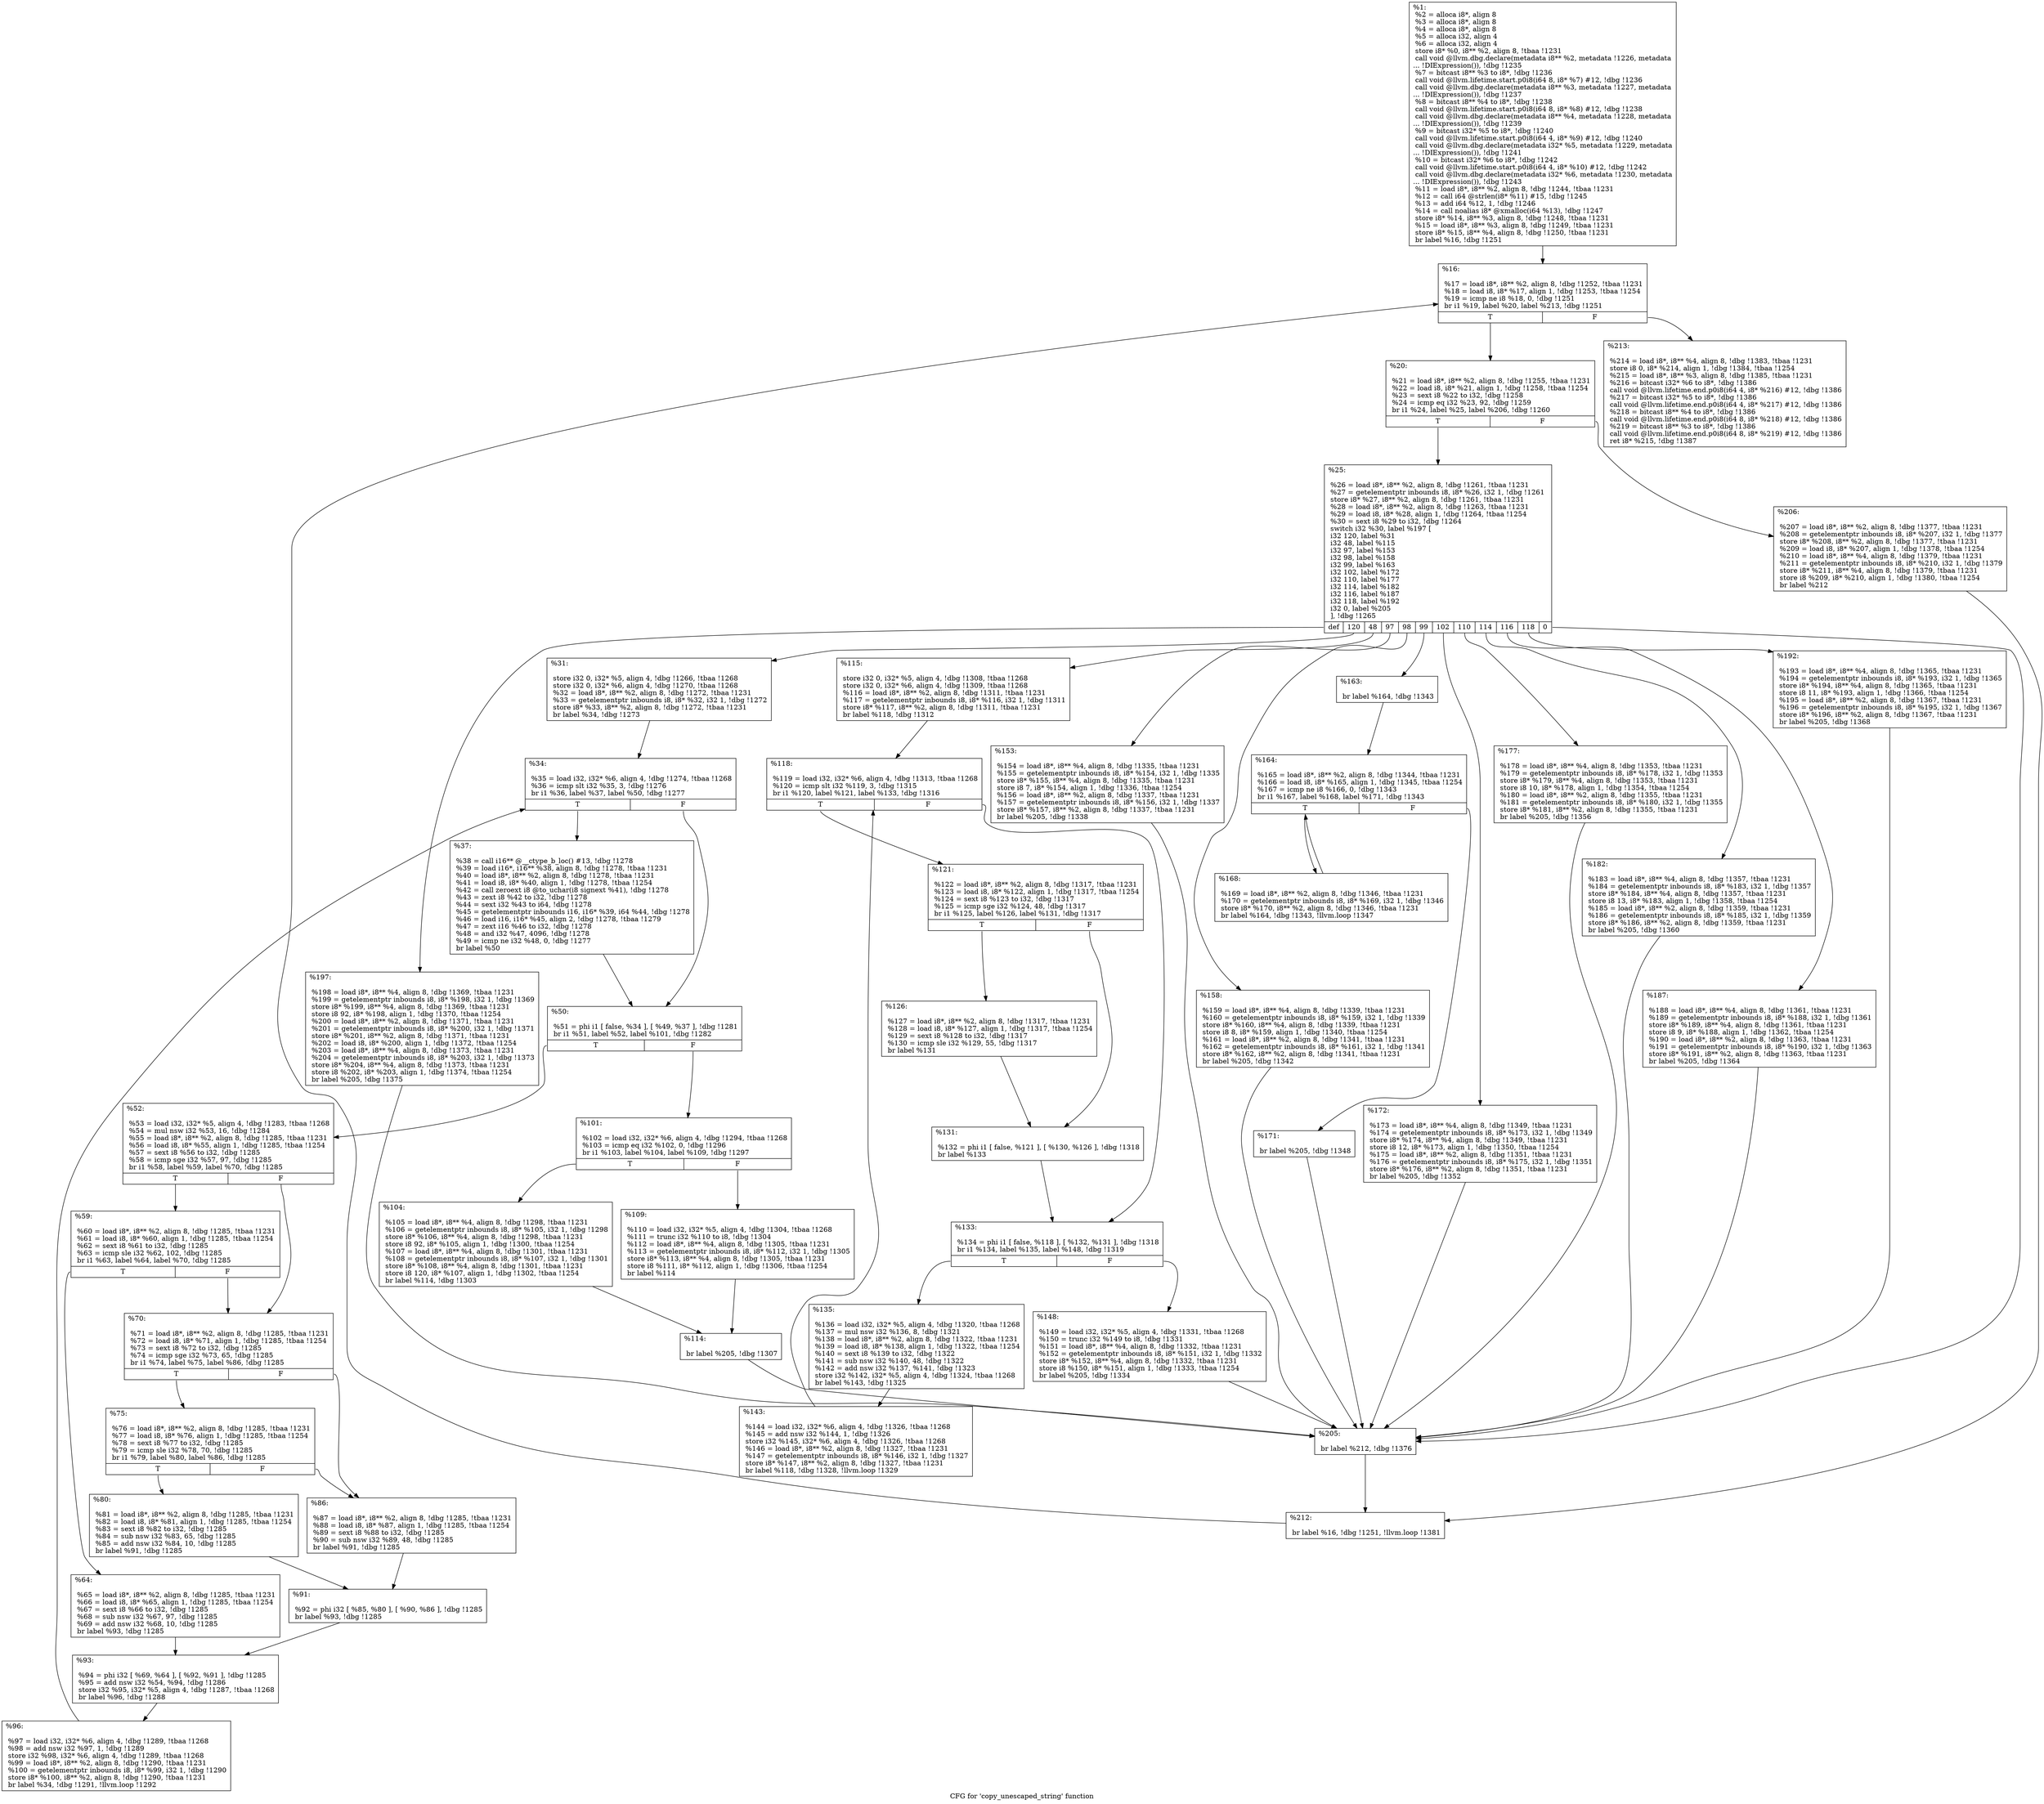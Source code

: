 digraph "CFG for 'copy_unescaped_string' function" {
	label="CFG for 'copy_unescaped_string' function";

	Node0x1988b30 [shape=record,label="{%1:\l  %2 = alloca i8*, align 8\l  %3 = alloca i8*, align 8\l  %4 = alloca i8*, align 8\l  %5 = alloca i32, align 4\l  %6 = alloca i32, align 4\l  store i8* %0, i8** %2, align 8, !tbaa !1231\l  call void @llvm.dbg.declare(metadata i8** %2, metadata !1226, metadata\l... !DIExpression()), !dbg !1235\l  %7 = bitcast i8** %3 to i8*, !dbg !1236\l  call void @llvm.lifetime.start.p0i8(i64 8, i8* %7) #12, !dbg !1236\l  call void @llvm.dbg.declare(metadata i8** %3, metadata !1227, metadata\l... !DIExpression()), !dbg !1237\l  %8 = bitcast i8** %4 to i8*, !dbg !1238\l  call void @llvm.lifetime.start.p0i8(i64 8, i8* %8) #12, !dbg !1238\l  call void @llvm.dbg.declare(metadata i8** %4, metadata !1228, metadata\l... !DIExpression()), !dbg !1239\l  %9 = bitcast i32* %5 to i8*, !dbg !1240\l  call void @llvm.lifetime.start.p0i8(i64 4, i8* %9) #12, !dbg !1240\l  call void @llvm.dbg.declare(metadata i32* %5, metadata !1229, metadata\l... !DIExpression()), !dbg !1241\l  %10 = bitcast i32* %6 to i8*, !dbg !1242\l  call void @llvm.lifetime.start.p0i8(i64 4, i8* %10) #12, !dbg !1242\l  call void @llvm.dbg.declare(metadata i32* %6, metadata !1230, metadata\l... !DIExpression()), !dbg !1243\l  %11 = load i8*, i8** %2, align 8, !dbg !1244, !tbaa !1231\l  %12 = call i64 @strlen(i8* %11) #15, !dbg !1245\l  %13 = add i64 %12, 1, !dbg !1246\l  %14 = call noalias i8* @xmalloc(i64 %13), !dbg !1247\l  store i8* %14, i8** %3, align 8, !dbg !1248, !tbaa !1231\l  %15 = load i8*, i8** %3, align 8, !dbg !1249, !tbaa !1231\l  store i8* %15, i8** %4, align 8, !dbg !1250, !tbaa !1231\l  br label %16, !dbg !1251\l}"];
	Node0x1988b30 -> Node0x196d9f0;
	Node0x196d9f0 [shape=record,label="{%16:\l\l  %17 = load i8*, i8** %2, align 8, !dbg !1252, !tbaa !1231\l  %18 = load i8, i8* %17, align 1, !dbg !1253, !tbaa !1254\l  %19 = icmp ne i8 %18, 0, !dbg !1251\l  br i1 %19, label %20, label %213, !dbg !1251\l|{<s0>T|<s1>F}}"];
	Node0x196d9f0:s0 -> Node0x196da40;
	Node0x196d9f0:s1 -> Node0x1988d60;
	Node0x196da40 [shape=record,label="{%20:\l\l  %21 = load i8*, i8** %2, align 8, !dbg !1255, !tbaa !1231\l  %22 = load i8, i8* %21, align 1, !dbg !1258, !tbaa !1254\l  %23 = sext i8 %22 to i32, !dbg !1258\l  %24 = icmp eq i32 %23, 92, !dbg !1259\l  br i1 %24, label %25, label %206, !dbg !1260\l|{<s0>T|<s1>F}}"];
	Node0x196da40:s0 -> Node0x196da90;
	Node0x196da40:s1 -> Node0x1988cc0;
	Node0x196da90 [shape=record,label="{%25:\l\l  %26 = load i8*, i8** %2, align 8, !dbg !1261, !tbaa !1231\l  %27 = getelementptr inbounds i8, i8* %26, i32 1, !dbg !1261\l  store i8* %27, i8** %2, align 8, !dbg !1261, !tbaa !1231\l  %28 = load i8*, i8** %2, align 8, !dbg !1263, !tbaa !1231\l  %29 = load i8, i8* %28, align 1, !dbg !1264, !tbaa !1254\l  %30 = sext i8 %29 to i32, !dbg !1264\l  switch i32 %30, label %197 [\l    i32 120, label %31\l    i32 48, label %115\l    i32 97, label %153\l    i32 98, label %158\l    i32 99, label %163\l    i32 102, label %172\l    i32 110, label %177\l    i32 114, label %182\l    i32 116, label %187\l    i32 118, label %192\l    i32 0, label %205\l  ], !dbg !1265\l|{<s0>def|<s1>120|<s2>48|<s3>97|<s4>98|<s5>99|<s6>102|<s7>110|<s8>114|<s9>116|<s10>118|<s11>0}}"];
	Node0x196da90:s0 -> Node0x1988c20;
	Node0x196da90:s1 -> Node0x196dae0;
	Node0x196da90:s2 -> Node0x196e080;
	Node0x196da90:s3 -> Node0x196e350;
	Node0x196da90:s4 -> Node0x196e3a0;
	Node0x196da90:s5 -> Node0x196e3f0;
	Node0x196da90:s6 -> Node0x196e530;
	Node0x196da90:s7 -> Node0x196e580;
	Node0x196da90:s8 -> Node0x196e5d0;
	Node0x196da90:s9 -> Node0x1988b80;
	Node0x196da90:s10 -> Node0x1988bd0;
	Node0x196da90:s11 -> Node0x1988c70;
	Node0x196dae0 [shape=record,label="{%31:\l\l  store i32 0, i32* %5, align 4, !dbg !1266, !tbaa !1268\l  store i32 0, i32* %6, align 4, !dbg !1270, !tbaa !1268\l  %32 = load i8*, i8** %2, align 8, !dbg !1272, !tbaa !1231\l  %33 = getelementptr inbounds i8, i8* %32, i32 1, !dbg !1272\l  store i8* %33, i8** %2, align 8, !dbg !1272, !tbaa !1231\l  br label %34, !dbg !1273\l}"];
	Node0x196dae0 -> Node0x196db30;
	Node0x196db30 [shape=record,label="{%34:\l\l  %35 = load i32, i32* %6, align 4, !dbg !1274, !tbaa !1268\l  %36 = icmp slt i32 %35, 3, !dbg !1276\l  br i1 %36, label %37, label %50, !dbg !1277\l|{<s0>T|<s1>F}}"];
	Node0x196db30:s0 -> Node0x196db80;
	Node0x196db30:s1 -> Node0x196dbd0;
	Node0x196db80 [shape=record,label="{%37:\l\l  %38 = call i16** @__ctype_b_loc() #13, !dbg !1278\l  %39 = load i16*, i16** %38, align 8, !dbg !1278, !tbaa !1231\l  %40 = load i8*, i8** %2, align 8, !dbg !1278, !tbaa !1231\l  %41 = load i8, i8* %40, align 1, !dbg !1278, !tbaa !1254\l  %42 = call zeroext i8 @to_uchar(i8 signext %41), !dbg !1278\l  %43 = zext i8 %42 to i32, !dbg !1278\l  %44 = sext i32 %43 to i64, !dbg !1278\l  %45 = getelementptr inbounds i16, i16* %39, i64 %44, !dbg !1278\l  %46 = load i16, i16* %45, align 2, !dbg !1278, !tbaa !1279\l  %47 = zext i16 %46 to i32, !dbg !1278\l  %48 = and i32 %47, 4096, !dbg !1278\l  %49 = icmp ne i32 %48, 0, !dbg !1277\l  br label %50\l}"];
	Node0x196db80 -> Node0x196dbd0;
	Node0x196dbd0 [shape=record,label="{%50:\l\l  %51 = phi i1 [ false, %34 ], [ %49, %37 ], !dbg !1281\l  br i1 %51, label %52, label %101, !dbg !1282\l|{<s0>T|<s1>F}}"];
	Node0x196dbd0:s0 -> Node0x196dc20;
	Node0x196dbd0:s1 -> Node0x196df40;
	Node0x196dc20 [shape=record,label="{%52:\l\l  %53 = load i32, i32* %5, align 4, !dbg !1283, !tbaa !1268\l  %54 = mul nsw i32 %53, 16, !dbg !1284\l  %55 = load i8*, i8** %2, align 8, !dbg !1285, !tbaa !1231\l  %56 = load i8, i8* %55, align 1, !dbg !1285, !tbaa !1254\l  %57 = sext i8 %56 to i32, !dbg !1285\l  %58 = icmp sge i32 %57, 97, !dbg !1285\l  br i1 %58, label %59, label %70, !dbg !1285\l|{<s0>T|<s1>F}}"];
	Node0x196dc20:s0 -> Node0x196dc70;
	Node0x196dc20:s1 -> Node0x196dd10;
	Node0x196dc70 [shape=record,label="{%59:\l\l  %60 = load i8*, i8** %2, align 8, !dbg !1285, !tbaa !1231\l  %61 = load i8, i8* %60, align 1, !dbg !1285, !tbaa !1254\l  %62 = sext i8 %61 to i32, !dbg !1285\l  %63 = icmp sle i32 %62, 102, !dbg !1285\l  br i1 %63, label %64, label %70, !dbg !1285\l|{<s0>T|<s1>F}}"];
	Node0x196dc70:s0 -> Node0x196dcc0;
	Node0x196dc70:s1 -> Node0x196dd10;
	Node0x196dcc0 [shape=record,label="{%64:\l\l  %65 = load i8*, i8** %2, align 8, !dbg !1285, !tbaa !1231\l  %66 = load i8, i8* %65, align 1, !dbg !1285, !tbaa !1254\l  %67 = sext i8 %66 to i32, !dbg !1285\l  %68 = sub nsw i32 %67, 97, !dbg !1285\l  %69 = add nsw i32 %68, 10, !dbg !1285\l  br label %93, !dbg !1285\l}"];
	Node0x196dcc0 -> Node0x196dea0;
	Node0x196dd10 [shape=record,label="{%70:\l\l  %71 = load i8*, i8** %2, align 8, !dbg !1285, !tbaa !1231\l  %72 = load i8, i8* %71, align 1, !dbg !1285, !tbaa !1254\l  %73 = sext i8 %72 to i32, !dbg !1285\l  %74 = icmp sge i32 %73, 65, !dbg !1285\l  br i1 %74, label %75, label %86, !dbg !1285\l|{<s0>T|<s1>F}}"];
	Node0x196dd10:s0 -> Node0x196dd60;
	Node0x196dd10:s1 -> Node0x196de00;
	Node0x196dd60 [shape=record,label="{%75:\l\l  %76 = load i8*, i8** %2, align 8, !dbg !1285, !tbaa !1231\l  %77 = load i8, i8* %76, align 1, !dbg !1285, !tbaa !1254\l  %78 = sext i8 %77 to i32, !dbg !1285\l  %79 = icmp sle i32 %78, 70, !dbg !1285\l  br i1 %79, label %80, label %86, !dbg !1285\l|{<s0>T|<s1>F}}"];
	Node0x196dd60:s0 -> Node0x196ddb0;
	Node0x196dd60:s1 -> Node0x196de00;
	Node0x196ddb0 [shape=record,label="{%80:\l\l  %81 = load i8*, i8** %2, align 8, !dbg !1285, !tbaa !1231\l  %82 = load i8, i8* %81, align 1, !dbg !1285, !tbaa !1254\l  %83 = sext i8 %82 to i32, !dbg !1285\l  %84 = sub nsw i32 %83, 65, !dbg !1285\l  %85 = add nsw i32 %84, 10, !dbg !1285\l  br label %91, !dbg !1285\l}"];
	Node0x196ddb0 -> Node0x196de50;
	Node0x196de00 [shape=record,label="{%86:\l\l  %87 = load i8*, i8** %2, align 8, !dbg !1285, !tbaa !1231\l  %88 = load i8, i8* %87, align 1, !dbg !1285, !tbaa !1254\l  %89 = sext i8 %88 to i32, !dbg !1285\l  %90 = sub nsw i32 %89, 48, !dbg !1285\l  br label %91, !dbg !1285\l}"];
	Node0x196de00 -> Node0x196de50;
	Node0x196de50 [shape=record,label="{%91:\l\l  %92 = phi i32 [ %85, %80 ], [ %90, %86 ], !dbg !1285\l  br label %93, !dbg !1285\l}"];
	Node0x196de50 -> Node0x196dea0;
	Node0x196dea0 [shape=record,label="{%93:\l\l  %94 = phi i32 [ %69, %64 ], [ %92, %91 ], !dbg !1285\l  %95 = add nsw i32 %54, %94, !dbg !1286\l  store i32 %95, i32* %5, align 4, !dbg !1287, !tbaa !1268\l  br label %96, !dbg !1288\l}"];
	Node0x196dea0 -> Node0x196def0;
	Node0x196def0 [shape=record,label="{%96:\l\l  %97 = load i32, i32* %6, align 4, !dbg !1289, !tbaa !1268\l  %98 = add nsw i32 %97, 1, !dbg !1289\l  store i32 %98, i32* %6, align 4, !dbg !1289, !tbaa !1268\l  %99 = load i8*, i8** %2, align 8, !dbg !1290, !tbaa !1231\l  %100 = getelementptr inbounds i8, i8* %99, i32 1, !dbg !1290\l  store i8* %100, i8** %2, align 8, !dbg !1290, !tbaa !1231\l  br label %34, !dbg !1291, !llvm.loop !1292\l}"];
	Node0x196def0 -> Node0x196db30;
	Node0x196df40 [shape=record,label="{%101:\l\l  %102 = load i32, i32* %6, align 4, !dbg !1294, !tbaa !1268\l  %103 = icmp eq i32 %102, 0, !dbg !1296\l  br i1 %103, label %104, label %109, !dbg !1297\l|{<s0>T|<s1>F}}"];
	Node0x196df40:s0 -> Node0x196df90;
	Node0x196df40:s1 -> Node0x196dfe0;
	Node0x196df90 [shape=record,label="{%104:\l\l  %105 = load i8*, i8** %4, align 8, !dbg !1298, !tbaa !1231\l  %106 = getelementptr inbounds i8, i8* %105, i32 1, !dbg !1298\l  store i8* %106, i8** %4, align 8, !dbg !1298, !tbaa !1231\l  store i8 92, i8* %105, align 1, !dbg !1300, !tbaa !1254\l  %107 = load i8*, i8** %4, align 8, !dbg !1301, !tbaa !1231\l  %108 = getelementptr inbounds i8, i8* %107, i32 1, !dbg !1301\l  store i8* %108, i8** %4, align 8, !dbg !1301, !tbaa !1231\l  store i8 120, i8* %107, align 1, !dbg !1302, !tbaa !1254\l  br label %114, !dbg !1303\l}"];
	Node0x196df90 -> Node0x196e030;
	Node0x196dfe0 [shape=record,label="{%109:\l\l  %110 = load i32, i32* %5, align 4, !dbg !1304, !tbaa !1268\l  %111 = trunc i32 %110 to i8, !dbg !1304\l  %112 = load i8*, i8** %4, align 8, !dbg !1305, !tbaa !1231\l  %113 = getelementptr inbounds i8, i8* %112, i32 1, !dbg !1305\l  store i8* %113, i8** %4, align 8, !dbg !1305, !tbaa !1231\l  store i8 %111, i8* %112, align 1, !dbg !1306, !tbaa !1254\l  br label %114\l}"];
	Node0x196dfe0 -> Node0x196e030;
	Node0x196e030 [shape=record,label="{%114:\l\l  br label %205, !dbg !1307\l}"];
	Node0x196e030 -> Node0x1988c70;
	Node0x196e080 [shape=record,label="{%115:\l\l  store i32 0, i32* %5, align 4, !dbg !1308, !tbaa !1268\l  store i32 0, i32* %6, align 4, !dbg !1309, !tbaa !1268\l  %116 = load i8*, i8** %2, align 8, !dbg !1311, !tbaa !1231\l  %117 = getelementptr inbounds i8, i8* %116, i32 1, !dbg !1311\l  store i8* %117, i8** %2, align 8, !dbg !1311, !tbaa !1231\l  br label %118, !dbg !1312\l}"];
	Node0x196e080 -> Node0x196e0d0;
	Node0x196e0d0 [shape=record,label="{%118:\l\l  %119 = load i32, i32* %6, align 4, !dbg !1313, !tbaa !1268\l  %120 = icmp slt i32 %119, 3, !dbg !1315\l  br i1 %120, label %121, label %133, !dbg !1316\l|{<s0>T|<s1>F}}"];
	Node0x196e0d0:s0 -> Node0x196e120;
	Node0x196e0d0:s1 -> Node0x196e210;
	Node0x196e120 [shape=record,label="{%121:\l\l  %122 = load i8*, i8** %2, align 8, !dbg !1317, !tbaa !1231\l  %123 = load i8, i8* %122, align 1, !dbg !1317, !tbaa !1254\l  %124 = sext i8 %123 to i32, !dbg !1317\l  %125 = icmp sge i32 %124, 48, !dbg !1317\l  br i1 %125, label %126, label %131, !dbg !1317\l|{<s0>T|<s1>F}}"];
	Node0x196e120:s0 -> Node0x196e170;
	Node0x196e120:s1 -> Node0x196e1c0;
	Node0x196e170 [shape=record,label="{%126:\l\l  %127 = load i8*, i8** %2, align 8, !dbg !1317, !tbaa !1231\l  %128 = load i8, i8* %127, align 1, !dbg !1317, !tbaa !1254\l  %129 = sext i8 %128 to i32, !dbg !1317\l  %130 = icmp sle i32 %129, 55, !dbg !1317\l  br label %131\l}"];
	Node0x196e170 -> Node0x196e1c0;
	Node0x196e1c0 [shape=record,label="{%131:\l\l  %132 = phi i1 [ false, %121 ], [ %130, %126 ], !dbg !1318\l  br label %133\l}"];
	Node0x196e1c0 -> Node0x196e210;
	Node0x196e210 [shape=record,label="{%133:\l\l  %134 = phi i1 [ false, %118 ], [ %132, %131 ], !dbg !1318\l  br i1 %134, label %135, label %148, !dbg !1319\l|{<s0>T|<s1>F}}"];
	Node0x196e210:s0 -> Node0x196e260;
	Node0x196e210:s1 -> Node0x196e300;
	Node0x196e260 [shape=record,label="{%135:\l\l  %136 = load i32, i32* %5, align 4, !dbg !1320, !tbaa !1268\l  %137 = mul nsw i32 %136, 8, !dbg !1321\l  %138 = load i8*, i8** %2, align 8, !dbg !1322, !tbaa !1231\l  %139 = load i8, i8* %138, align 1, !dbg !1322, !tbaa !1254\l  %140 = sext i8 %139 to i32, !dbg !1322\l  %141 = sub nsw i32 %140, 48, !dbg !1322\l  %142 = add nsw i32 %137, %141, !dbg !1323\l  store i32 %142, i32* %5, align 4, !dbg !1324, !tbaa !1268\l  br label %143, !dbg !1325\l}"];
	Node0x196e260 -> Node0x196e2b0;
	Node0x196e2b0 [shape=record,label="{%143:\l\l  %144 = load i32, i32* %6, align 4, !dbg !1326, !tbaa !1268\l  %145 = add nsw i32 %144, 1, !dbg !1326\l  store i32 %145, i32* %6, align 4, !dbg !1326, !tbaa !1268\l  %146 = load i8*, i8** %2, align 8, !dbg !1327, !tbaa !1231\l  %147 = getelementptr inbounds i8, i8* %146, i32 1, !dbg !1327\l  store i8* %147, i8** %2, align 8, !dbg !1327, !tbaa !1231\l  br label %118, !dbg !1328, !llvm.loop !1329\l}"];
	Node0x196e2b0 -> Node0x196e0d0;
	Node0x196e300 [shape=record,label="{%148:\l\l  %149 = load i32, i32* %5, align 4, !dbg !1331, !tbaa !1268\l  %150 = trunc i32 %149 to i8, !dbg !1331\l  %151 = load i8*, i8** %4, align 8, !dbg !1332, !tbaa !1231\l  %152 = getelementptr inbounds i8, i8* %151, i32 1, !dbg !1332\l  store i8* %152, i8** %4, align 8, !dbg !1332, !tbaa !1231\l  store i8 %150, i8* %151, align 1, !dbg !1333, !tbaa !1254\l  br label %205, !dbg !1334\l}"];
	Node0x196e300 -> Node0x1988c70;
	Node0x196e350 [shape=record,label="{%153:\l\l  %154 = load i8*, i8** %4, align 8, !dbg !1335, !tbaa !1231\l  %155 = getelementptr inbounds i8, i8* %154, i32 1, !dbg !1335\l  store i8* %155, i8** %4, align 8, !dbg !1335, !tbaa !1231\l  store i8 7, i8* %154, align 1, !dbg !1336, !tbaa !1254\l  %156 = load i8*, i8** %2, align 8, !dbg !1337, !tbaa !1231\l  %157 = getelementptr inbounds i8, i8* %156, i32 1, !dbg !1337\l  store i8* %157, i8** %2, align 8, !dbg !1337, !tbaa !1231\l  br label %205, !dbg !1338\l}"];
	Node0x196e350 -> Node0x1988c70;
	Node0x196e3a0 [shape=record,label="{%158:\l\l  %159 = load i8*, i8** %4, align 8, !dbg !1339, !tbaa !1231\l  %160 = getelementptr inbounds i8, i8* %159, i32 1, !dbg !1339\l  store i8* %160, i8** %4, align 8, !dbg !1339, !tbaa !1231\l  store i8 8, i8* %159, align 1, !dbg !1340, !tbaa !1254\l  %161 = load i8*, i8** %2, align 8, !dbg !1341, !tbaa !1231\l  %162 = getelementptr inbounds i8, i8* %161, i32 1, !dbg !1341\l  store i8* %162, i8** %2, align 8, !dbg !1341, !tbaa !1231\l  br label %205, !dbg !1342\l}"];
	Node0x196e3a0 -> Node0x1988c70;
	Node0x196e3f0 [shape=record,label="{%163:\l\l  br label %164, !dbg !1343\l}"];
	Node0x196e3f0 -> Node0x196e440;
	Node0x196e440 [shape=record,label="{%164:\l\l  %165 = load i8*, i8** %2, align 8, !dbg !1344, !tbaa !1231\l  %166 = load i8, i8* %165, align 1, !dbg !1345, !tbaa !1254\l  %167 = icmp ne i8 %166, 0, !dbg !1343\l  br i1 %167, label %168, label %171, !dbg !1343\l|{<s0>T|<s1>F}}"];
	Node0x196e440:s0 -> Node0x196e490;
	Node0x196e440:s1 -> Node0x196e4e0;
	Node0x196e490 [shape=record,label="{%168:\l\l  %169 = load i8*, i8** %2, align 8, !dbg !1346, !tbaa !1231\l  %170 = getelementptr inbounds i8, i8* %169, i32 1, !dbg !1346\l  store i8* %170, i8** %2, align 8, !dbg !1346, !tbaa !1231\l  br label %164, !dbg !1343, !llvm.loop !1347\l}"];
	Node0x196e490 -> Node0x196e440;
	Node0x196e4e0 [shape=record,label="{%171:\l\l  br label %205, !dbg !1348\l}"];
	Node0x196e4e0 -> Node0x1988c70;
	Node0x196e530 [shape=record,label="{%172:\l\l  %173 = load i8*, i8** %4, align 8, !dbg !1349, !tbaa !1231\l  %174 = getelementptr inbounds i8, i8* %173, i32 1, !dbg !1349\l  store i8* %174, i8** %4, align 8, !dbg !1349, !tbaa !1231\l  store i8 12, i8* %173, align 1, !dbg !1350, !tbaa !1254\l  %175 = load i8*, i8** %2, align 8, !dbg !1351, !tbaa !1231\l  %176 = getelementptr inbounds i8, i8* %175, i32 1, !dbg !1351\l  store i8* %176, i8** %2, align 8, !dbg !1351, !tbaa !1231\l  br label %205, !dbg !1352\l}"];
	Node0x196e530 -> Node0x1988c70;
	Node0x196e580 [shape=record,label="{%177:\l\l  %178 = load i8*, i8** %4, align 8, !dbg !1353, !tbaa !1231\l  %179 = getelementptr inbounds i8, i8* %178, i32 1, !dbg !1353\l  store i8* %179, i8** %4, align 8, !dbg !1353, !tbaa !1231\l  store i8 10, i8* %178, align 1, !dbg !1354, !tbaa !1254\l  %180 = load i8*, i8** %2, align 8, !dbg !1355, !tbaa !1231\l  %181 = getelementptr inbounds i8, i8* %180, i32 1, !dbg !1355\l  store i8* %181, i8** %2, align 8, !dbg !1355, !tbaa !1231\l  br label %205, !dbg !1356\l}"];
	Node0x196e580 -> Node0x1988c70;
	Node0x196e5d0 [shape=record,label="{%182:\l\l  %183 = load i8*, i8** %4, align 8, !dbg !1357, !tbaa !1231\l  %184 = getelementptr inbounds i8, i8* %183, i32 1, !dbg !1357\l  store i8* %184, i8** %4, align 8, !dbg !1357, !tbaa !1231\l  store i8 13, i8* %183, align 1, !dbg !1358, !tbaa !1254\l  %185 = load i8*, i8** %2, align 8, !dbg !1359, !tbaa !1231\l  %186 = getelementptr inbounds i8, i8* %185, i32 1, !dbg !1359\l  store i8* %186, i8** %2, align 8, !dbg !1359, !tbaa !1231\l  br label %205, !dbg !1360\l}"];
	Node0x196e5d0 -> Node0x1988c70;
	Node0x1988b80 [shape=record,label="{%187:\l\l  %188 = load i8*, i8** %4, align 8, !dbg !1361, !tbaa !1231\l  %189 = getelementptr inbounds i8, i8* %188, i32 1, !dbg !1361\l  store i8* %189, i8** %4, align 8, !dbg !1361, !tbaa !1231\l  store i8 9, i8* %188, align 1, !dbg !1362, !tbaa !1254\l  %190 = load i8*, i8** %2, align 8, !dbg !1363, !tbaa !1231\l  %191 = getelementptr inbounds i8, i8* %190, i32 1, !dbg !1363\l  store i8* %191, i8** %2, align 8, !dbg !1363, !tbaa !1231\l  br label %205, !dbg !1364\l}"];
	Node0x1988b80 -> Node0x1988c70;
	Node0x1988bd0 [shape=record,label="{%192:\l\l  %193 = load i8*, i8** %4, align 8, !dbg !1365, !tbaa !1231\l  %194 = getelementptr inbounds i8, i8* %193, i32 1, !dbg !1365\l  store i8* %194, i8** %4, align 8, !dbg !1365, !tbaa !1231\l  store i8 11, i8* %193, align 1, !dbg !1366, !tbaa !1254\l  %195 = load i8*, i8** %2, align 8, !dbg !1367, !tbaa !1231\l  %196 = getelementptr inbounds i8, i8* %195, i32 1, !dbg !1367\l  store i8* %196, i8** %2, align 8, !dbg !1367, !tbaa !1231\l  br label %205, !dbg !1368\l}"];
	Node0x1988bd0 -> Node0x1988c70;
	Node0x1988c20 [shape=record,label="{%197:\l\l  %198 = load i8*, i8** %4, align 8, !dbg !1369, !tbaa !1231\l  %199 = getelementptr inbounds i8, i8* %198, i32 1, !dbg !1369\l  store i8* %199, i8** %4, align 8, !dbg !1369, !tbaa !1231\l  store i8 92, i8* %198, align 1, !dbg !1370, !tbaa !1254\l  %200 = load i8*, i8** %2, align 8, !dbg !1371, !tbaa !1231\l  %201 = getelementptr inbounds i8, i8* %200, i32 1, !dbg !1371\l  store i8* %201, i8** %2, align 8, !dbg !1371, !tbaa !1231\l  %202 = load i8, i8* %200, align 1, !dbg !1372, !tbaa !1254\l  %203 = load i8*, i8** %4, align 8, !dbg !1373, !tbaa !1231\l  %204 = getelementptr inbounds i8, i8* %203, i32 1, !dbg !1373\l  store i8* %204, i8** %4, align 8, !dbg !1373, !tbaa !1231\l  store i8 %202, i8* %203, align 1, !dbg !1374, !tbaa !1254\l  br label %205, !dbg !1375\l}"];
	Node0x1988c20 -> Node0x1988c70;
	Node0x1988c70 [shape=record,label="{%205:\l\l  br label %212, !dbg !1376\l}"];
	Node0x1988c70 -> Node0x1988d10;
	Node0x1988cc0 [shape=record,label="{%206:\l\l  %207 = load i8*, i8** %2, align 8, !dbg !1377, !tbaa !1231\l  %208 = getelementptr inbounds i8, i8* %207, i32 1, !dbg !1377\l  store i8* %208, i8** %2, align 8, !dbg !1377, !tbaa !1231\l  %209 = load i8, i8* %207, align 1, !dbg !1378, !tbaa !1254\l  %210 = load i8*, i8** %4, align 8, !dbg !1379, !tbaa !1231\l  %211 = getelementptr inbounds i8, i8* %210, i32 1, !dbg !1379\l  store i8* %211, i8** %4, align 8, !dbg !1379, !tbaa !1231\l  store i8 %209, i8* %210, align 1, !dbg !1380, !tbaa !1254\l  br label %212\l}"];
	Node0x1988cc0 -> Node0x1988d10;
	Node0x1988d10 [shape=record,label="{%212:\l\l  br label %16, !dbg !1251, !llvm.loop !1381\l}"];
	Node0x1988d10 -> Node0x196d9f0;
	Node0x1988d60 [shape=record,label="{%213:\l\l  %214 = load i8*, i8** %4, align 8, !dbg !1383, !tbaa !1231\l  store i8 0, i8* %214, align 1, !dbg !1384, !tbaa !1254\l  %215 = load i8*, i8** %3, align 8, !dbg !1385, !tbaa !1231\l  %216 = bitcast i32* %6 to i8*, !dbg !1386\l  call void @llvm.lifetime.end.p0i8(i64 4, i8* %216) #12, !dbg !1386\l  %217 = bitcast i32* %5 to i8*, !dbg !1386\l  call void @llvm.lifetime.end.p0i8(i64 4, i8* %217) #12, !dbg !1386\l  %218 = bitcast i8** %4 to i8*, !dbg !1386\l  call void @llvm.lifetime.end.p0i8(i64 8, i8* %218) #12, !dbg !1386\l  %219 = bitcast i8** %3 to i8*, !dbg !1386\l  call void @llvm.lifetime.end.p0i8(i64 8, i8* %219) #12, !dbg !1386\l  ret i8* %215, !dbg !1387\l}"];
}
